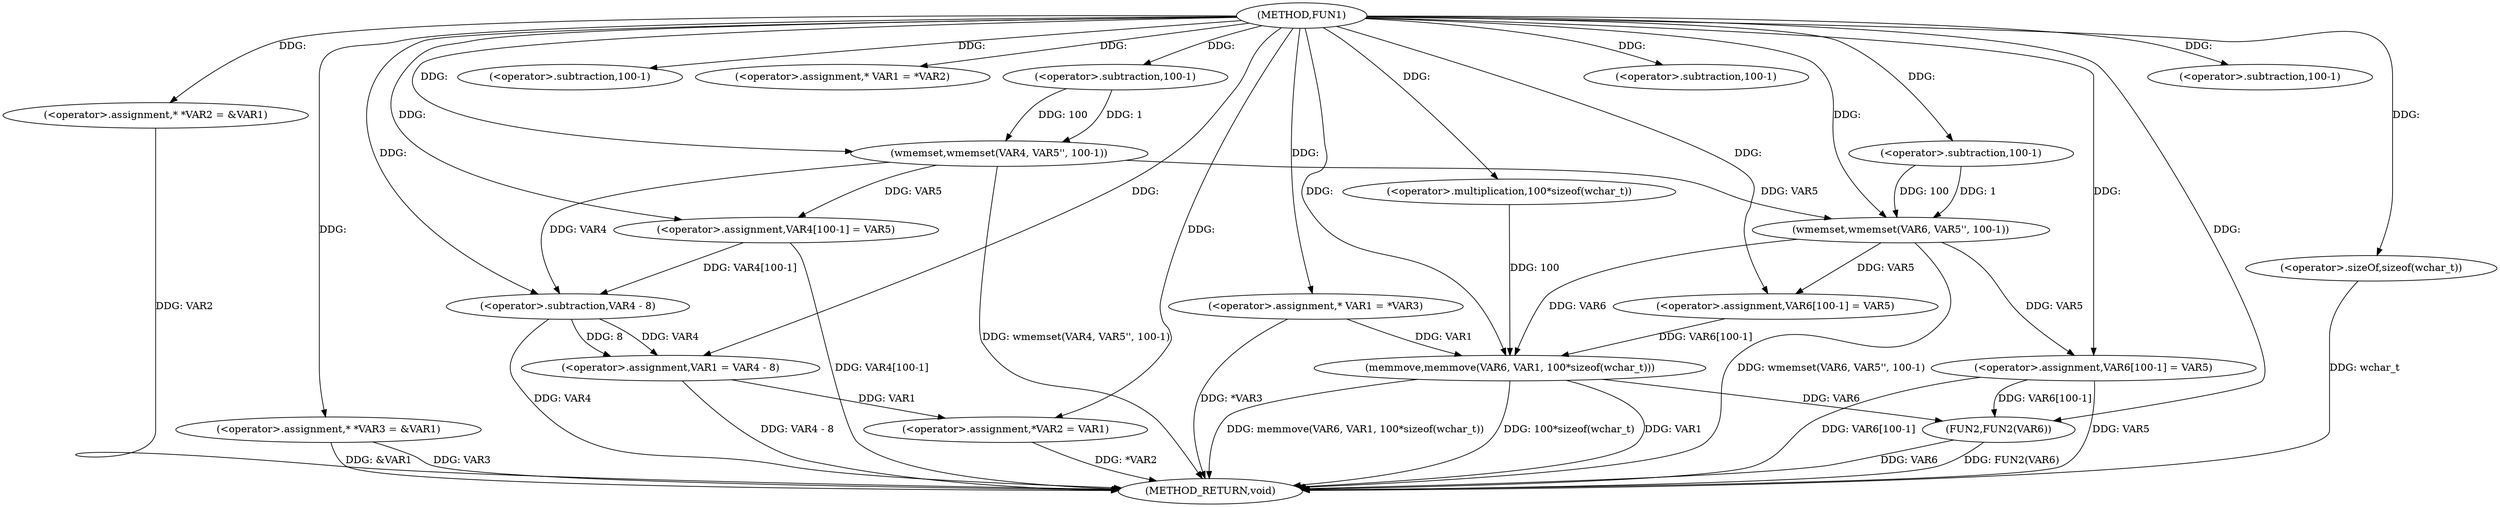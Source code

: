 digraph FUN1 {  
"1000100" [label = "(METHOD,FUN1)" ]
"1000179" [label = "(METHOD_RETURN,void)" ]
"1000104" [label = "(<operator>.assignment,* *VAR2 = &VAR1)" ]
"1000109" [label = "(<operator>.assignment,* *VAR3 = &VAR1)" ]
"1000114" [label = "(wmemset,wmemset(VAR4, VAR5'', 100-1))" ]
"1000117" [label = "(<operator>.subtraction,100-1)" ]
"1000120" [label = "(<operator>.assignment,VAR4[100-1] = VAR5)" ]
"1000123" [label = "(<operator>.subtraction,100-1)" ]
"1000129" [label = "(<operator>.assignment,* VAR1 = *VAR2)" ]
"1000133" [label = "(<operator>.assignment,VAR1 = VAR4 - 8)" ]
"1000135" [label = "(<operator>.subtraction,VAR4 - 8)" ]
"1000138" [label = "(<operator>.assignment,*VAR2 = VAR1)" ]
"1000144" [label = "(<operator>.assignment,* VAR1 = *VAR3)" ]
"1000150" [label = "(wmemset,wmemset(VAR6, VAR5'', 100-1))" ]
"1000153" [label = "(<operator>.subtraction,100-1)" ]
"1000156" [label = "(<operator>.assignment,VAR6[100-1] = VAR5)" ]
"1000159" [label = "(<operator>.subtraction,100-1)" ]
"1000163" [label = "(memmove,memmove(VAR6, VAR1, 100*sizeof(wchar_t)))" ]
"1000166" [label = "(<operator>.multiplication,100*sizeof(wchar_t))" ]
"1000168" [label = "(<operator>.sizeOf,sizeof(wchar_t))" ]
"1000170" [label = "(<operator>.assignment,VAR6[100-1] = VAR5)" ]
"1000173" [label = "(<operator>.subtraction,100-1)" ]
"1000177" [label = "(FUN2,FUN2(VAR6))" ]
  "1000177" -> "1000179"  [ label = "DDG: VAR6"] 
  "1000168" -> "1000179"  [ label = "DDG: wchar_t"] 
  "1000104" -> "1000179"  [ label = "DDG: VAR2"] 
  "1000114" -> "1000179"  [ label = "DDG: wmemset(VAR4, VAR5'', 100-1)"] 
  "1000138" -> "1000179"  [ label = "DDG: *VAR2"] 
  "1000163" -> "1000179"  [ label = "DDG: 100*sizeof(wchar_t)"] 
  "1000120" -> "1000179"  [ label = "DDG: VAR4[100-1]"] 
  "1000170" -> "1000179"  [ label = "DDG: VAR5"] 
  "1000109" -> "1000179"  [ label = "DDG: &VAR1"] 
  "1000163" -> "1000179"  [ label = "DDG: VAR1"] 
  "1000133" -> "1000179"  [ label = "DDG: VAR4 - 8"] 
  "1000109" -> "1000179"  [ label = "DDG: VAR3"] 
  "1000135" -> "1000179"  [ label = "DDG: VAR4"] 
  "1000170" -> "1000179"  [ label = "DDG: VAR6[100-1]"] 
  "1000177" -> "1000179"  [ label = "DDG: FUN2(VAR6)"] 
  "1000150" -> "1000179"  [ label = "DDG: wmemset(VAR6, VAR5'', 100-1)"] 
  "1000163" -> "1000179"  [ label = "DDG: memmove(VAR6, VAR1, 100*sizeof(wchar_t))"] 
  "1000144" -> "1000179"  [ label = "DDG: *VAR3"] 
  "1000100" -> "1000104"  [ label = "DDG: "] 
  "1000100" -> "1000109"  [ label = "DDG: "] 
  "1000100" -> "1000114"  [ label = "DDG: "] 
  "1000117" -> "1000114"  [ label = "DDG: 100"] 
  "1000117" -> "1000114"  [ label = "DDG: 1"] 
  "1000100" -> "1000117"  [ label = "DDG: "] 
  "1000114" -> "1000120"  [ label = "DDG: VAR5"] 
  "1000100" -> "1000120"  [ label = "DDG: "] 
  "1000100" -> "1000123"  [ label = "DDG: "] 
  "1000100" -> "1000129"  [ label = "DDG: "] 
  "1000135" -> "1000133"  [ label = "DDG: VAR4"] 
  "1000135" -> "1000133"  [ label = "DDG: 8"] 
  "1000100" -> "1000133"  [ label = "DDG: "] 
  "1000114" -> "1000135"  [ label = "DDG: VAR4"] 
  "1000120" -> "1000135"  [ label = "DDG: VAR4[100-1]"] 
  "1000100" -> "1000135"  [ label = "DDG: "] 
  "1000133" -> "1000138"  [ label = "DDG: VAR1"] 
  "1000100" -> "1000138"  [ label = "DDG: "] 
  "1000100" -> "1000144"  [ label = "DDG: "] 
  "1000100" -> "1000150"  [ label = "DDG: "] 
  "1000114" -> "1000150"  [ label = "DDG: VAR5"] 
  "1000153" -> "1000150"  [ label = "DDG: 100"] 
  "1000153" -> "1000150"  [ label = "DDG: 1"] 
  "1000100" -> "1000153"  [ label = "DDG: "] 
  "1000150" -> "1000156"  [ label = "DDG: VAR5"] 
  "1000100" -> "1000156"  [ label = "DDG: "] 
  "1000100" -> "1000159"  [ label = "DDG: "] 
  "1000150" -> "1000163"  [ label = "DDG: VAR6"] 
  "1000156" -> "1000163"  [ label = "DDG: VAR6[100-1]"] 
  "1000100" -> "1000163"  [ label = "DDG: "] 
  "1000144" -> "1000163"  [ label = "DDG: VAR1"] 
  "1000166" -> "1000163"  [ label = "DDG: 100"] 
  "1000100" -> "1000166"  [ label = "DDG: "] 
  "1000100" -> "1000168"  [ label = "DDG: "] 
  "1000100" -> "1000170"  [ label = "DDG: "] 
  "1000150" -> "1000170"  [ label = "DDG: VAR5"] 
  "1000100" -> "1000173"  [ label = "DDG: "] 
  "1000163" -> "1000177"  [ label = "DDG: VAR6"] 
  "1000170" -> "1000177"  [ label = "DDG: VAR6[100-1]"] 
  "1000100" -> "1000177"  [ label = "DDG: "] 
}
